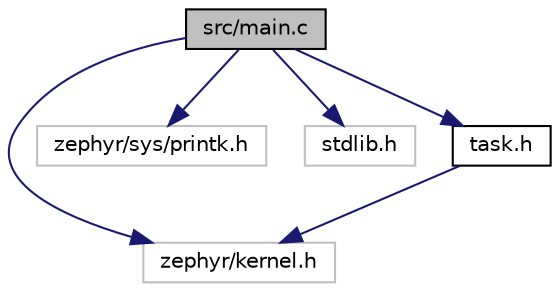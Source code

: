digraph "src/main.c"
{
 // LATEX_PDF_SIZE
  edge [fontname="Helvetica",fontsize="10",labelfontname="Helvetica",labelfontsize="10"];
  node [fontname="Helvetica",fontsize="10",shape=record];
  Node1 [label="src/main.c",height=0.2,width=0.4,color="black", fillcolor="grey75", style="filled", fontcolor="black",tooltip="Ficheiro principal do projeto SETR Mini-Projeto."];
  Node1 -> Node2 [color="midnightblue",fontsize="10",style="solid"];
  Node2 [label="zephyr/kernel.h",height=0.2,width=0.4,color="grey75", fillcolor="white", style="filled",tooltip=" "];
  Node1 -> Node3 [color="midnightblue",fontsize="10",style="solid"];
  Node3 [label="zephyr/sys/printk.h",height=0.2,width=0.4,color="grey75", fillcolor="white", style="filled",tooltip=" "];
  Node1 -> Node4 [color="midnightblue",fontsize="10",style="solid"];
  Node4 [label="stdlib.h",height=0.2,width=0.4,color="grey75", fillcolor="white", style="filled",tooltip=" "];
  Node1 -> Node5 [color="midnightblue",fontsize="10",style="solid"];
  Node5 [label="task.h",height=0.2,width=0.4,color="black", fillcolor="white", style="filled",URL="$task_8h.html",tooltip="Definição da RTDB (Real-Time DataBase) e funções utilitárias para tasks."];
  Node5 -> Node2 [color="midnightblue",fontsize="10",style="solid"];
}
